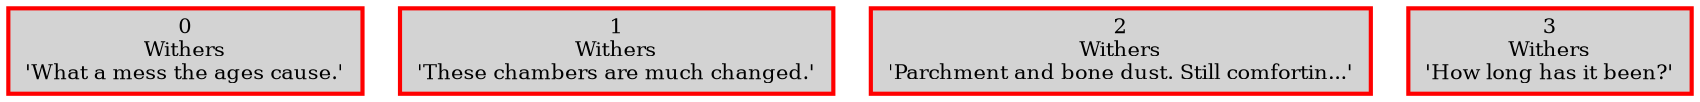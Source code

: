// Dialog Structure - Jergal wanders around after his conversation with the player, waiting for them to leave so he can teleport to camp and speak to them again later.
digraph {
	graph [rankdir=TB splines=ortho]
	node [fontsize=10]
	edge [fontsize=8]
	0 [label="0
Withers
'What a mess the ages cause.'" color=red fillcolor=lightgrey shape=box style="filled,bold"]
	1 [label="1
Withers
'These chambers are much changed.'" color=red fillcolor=lightgrey shape=box style="filled,bold"]
	2 [label="2
Withers
'Parchment and bone dust. Still comfortin...'" color=red fillcolor=lightgrey shape=box style="filled,bold"]
	3 [label="3
Withers
'How long has it been?'" color=red fillcolor=lightgrey shape=box style="filled,bold"]
}
